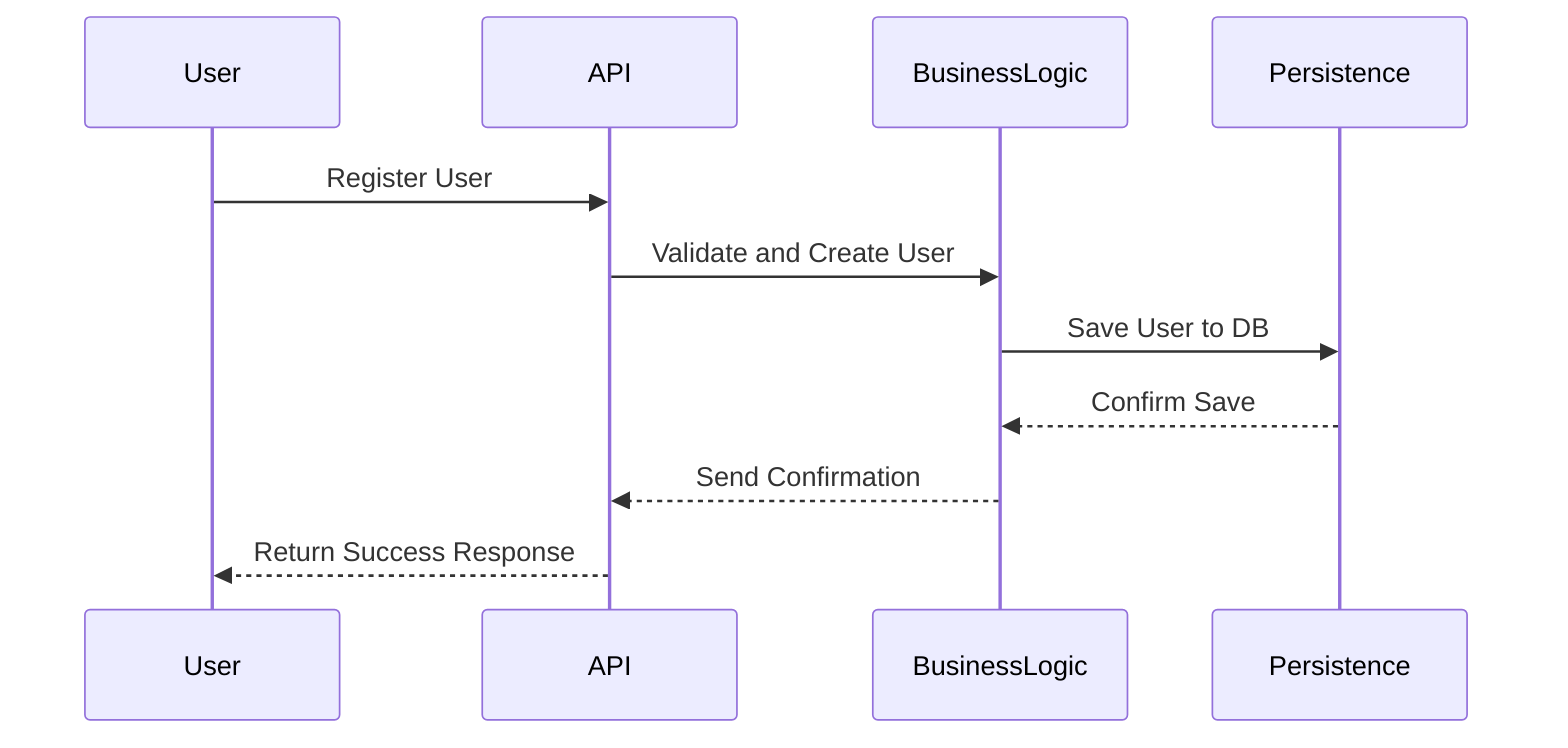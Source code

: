 sequenceDiagram
    participant User
    participant API
    participant BusinessLogic
    participant Persistence

    User->>API: Register User
    API->>BusinessLogic: Validate and Create User
    BusinessLogic->>Persistence: Save User to DB
    Persistence-->>BusinessLogic: Confirm Save
    BusinessLogic-->>API: Send Confirmation
    API-->>User: Return Success Response